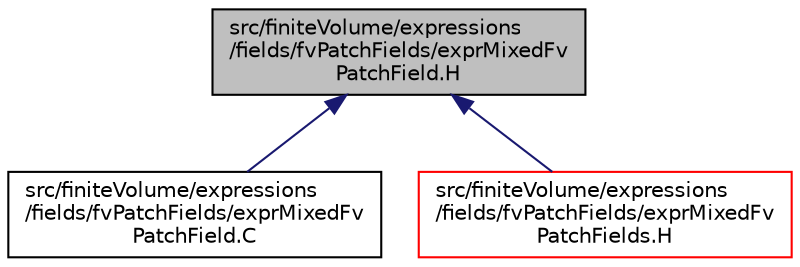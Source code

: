 digraph "src/finiteVolume/expressions/fields/fvPatchFields/exprMixedFvPatchField.H"
{
  bgcolor="transparent";
  edge [fontname="Helvetica",fontsize="10",labelfontname="Helvetica",labelfontsize="10"];
  node [fontname="Helvetica",fontsize="10",shape=record];
  Node1 [label="src/finiteVolume/expressions\l/fields/fvPatchFields/exprMixedFv\lPatchField.H",height=0.2,width=0.4,color="black", fillcolor="grey75", style="filled" fontcolor="black"];
  Node1 -> Node2 [dir="back",color="midnightblue",fontsize="10",style="solid",fontname="Helvetica"];
  Node2 [label="src/finiteVolume/expressions\l/fields/fvPatchFields/exprMixedFv\lPatchField.C",height=0.2,width=0.4,color="black",URL="$exprMixedFvPatchField_8C.html"];
  Node1 -> Node3 [dir="back",color="midnightblue",fontsize="10",style="solid",fontname="Helvetica"];
  Node3 [label="src/finiteVolume/expressions\l/fields/fvPatchFields/exprMixedFv\lPatchFields.H",height=0.2,width=0.4,color="red",URL="$exprMixedFvPatchFields_8H.html"];
}
